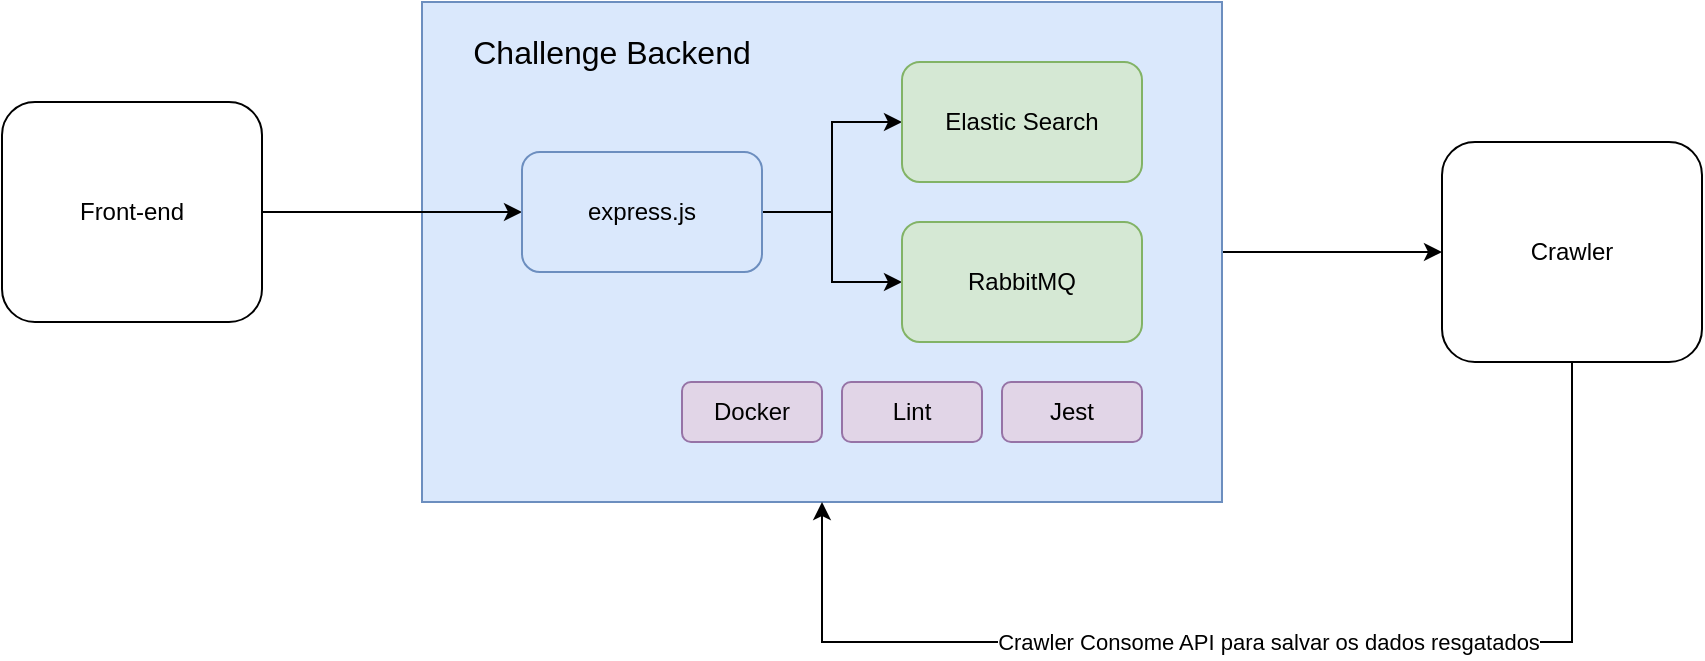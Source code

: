 <mxfile version="21.6.6" type="device">
  <diagram name="Página-1" id="2k52jZBjzI7d50Zp6syU">
    <mxGraphModel dx="1114" dy="602" grid="1" gridSize="10" guides="1" tooltips="1" connect="1" arrows="1" fold="1" page="1" pageScale="1" pageWidth="827" pageHeight="1169" math="0" shadow="0">
      <root>
        <mxCell id="0" />
        <mxCell id="1" parent="0" />
        <mxCell id="-PgDkC-EvReOGEzrnz7w-17" style="edgeStyle=orthogonalEdgeStyle;rounded=0;orthogonalLoop=1;jettySize=auto;html=1;exitX=1;exitY=0.5;exitDx=0;exitDy=0;" edge="1" parent="1" source="-PgDkC-EvReOGEzrnz7w-12" target="-PgDkC-EvReOGEzrnz7w-16">
          <mxGeometry relative="1" as="geometry" />
        </mxCell>
        <mxCell id="-PgDkC-EvReOGEzrnz7w-12" value="" style="rounded=0;whiteSpace=wrap;html=1;fillColor=#dae8fc;strokeColor=#6c8ebf;" vertex="1" parent="1">
          <mxGeometry x="260" y="50" width="400" height="250" as="geometry" />
        </mxCell>
        <mxCell id="-PgDkC-EvReOGEzrnz7w-14" style="edgeStyle=orthogonalEdgeStyle;rounded=0;orthogonalLoop=1;jettySize=auto;html=1;exitX=1;exitY=0.5;exitDx=0;exitDy=0;" edge="1" parent="1" source="-PgDkC-EvReOGEzrnz7w-1" target="-PgDkC-EvReOGEzrnz7w-2">
          <mxGeometry relative="1" as="geometry" />
        </mxCell>
        <mxCell id="-PgDkC-EvReOGEzrnz7w-1" value="Front-end" style="rounded=1;whiteSpace=wrap;html=1;" vertex="1" parent="1">
          <mxGeometry x="50" y="100" width="130" height="110" as="geometry" />
        </mxCell>
        <mxCell id="-PgDkC-EvReOGEzrnz7w-6" style="edgeStyle=orthogonalEdgeStyle;rounded=0;orthogonalLoop=1;jettySize=auto;html=1;exitX=1;exitY=0.5;exitDx=0;exitDy=0;entryX=0;entryY=0.5;entryDx=0;entryDy=0;" edge="1" parent="1" source="-PgDkC-EvReOGEzrnz7w-2" target="-PgDkC-EvReOGEzrnz7w-4">
          <mxGeometry relative="1" as="geometry" />
        </mxCell>
        <mxCell id="-PgDkC-EvReOGEzrnz7w-7" style="edgeStyle=orthogonalEdgeStyle;rounded=0;orthogonalLoop=1;jettySize=auto;html=1;exitX=1;exitY=0.5;exitDx=0;exitDy=0;entryX=0;entryY=0.5;entryDx=0;entryDy=0;" edge="1" parent="1" source="-PgDkC-EvReOGEzrnz7w-2" target="-PgDkC-EvReOGEzrnz7w-5">
          <mxGeometry relative="1" as="geometry" />
        </mxCell>
        <mxCell id="-PgDkC-EvReOGEzrnz7w-2" value="express.js" style="rounded=1;whiteSpace=wrap;html=1;fillColor=#dae8fc;strokeColor=#6c8ebf;" vertex="1" parent="1">
          <mxGeometry x="310" y="125" width="120" height="60" as="geometry" />
        </mxCell>
        <mxCell id="-PgDkC-EvReOGEzrnz7w-4" value="Elastic Search" style="rounded=1;whiteSpace=wrap;html=1;fillColor=#d5e8d4;strokeColor=#82b366;" vertex="1" parent="1">
          <mxGeometry x="500" y="80" width="120" height="60" as="geometry" />
        </mxCell>
        <mxCell id="-PgDkC-EvReOGEzrnz7w-5" value="RabbitMQ" style="rounded=1;whiteSpace=wrap;html=1;fillColor=#d5e8d4;strokeColor=#82b366;" vertex="1" parent="1">
          <mxGeometry x="500" y="160" width="120" height="60" as="geometry" />
        </mxCell>
        <mxCell id="-PgDkC-EvReOGEzrnz7w-8" value="Jest" style="rounded=1;whiteSpace=wrap;html=1;fillColor=#e1d5e7;strokeColor=#9673a6;" vertex="1" parent="1">
          <mxGeometry x="550" y="240" width="70" height="30" as="geometry" />
        </mxCell>
        <mxCell id="-PgDkC-EvReOGEzrnz7w-9" value="Lint" style="rounded=1;whiteSpace=wrap;html=1;fillColor=#e1d5e7;strokeColor=#9673a6;" vertex="1" parent="1">
          <mxGeometry x="470" y="240" width="70" height="30" as="geometry" />
        </mxCell>
        <mxCell id="-PgDkC-EvReOGEzrnz7w-10" value="Docker" style="rounded=1;whiteSpace=wrap;html=1;fillColor=#e1d5e7;strokeColor=#9673a6;" vertex="1" parent="1">
          <mxGeometry x="390" y="240" width="70" height="30" as="geometry" />
        </mxCell>
        <mxCell id="-PgDkC-EvReOGEzrnz7w-15" value="Challenge Backend" style="text;html=1;strokeColor=none;fillColor=none;align=center;verticalAlign=middle;whiteSpace=wrap;rounded=0;fontSize=16;" vertex="1" parent="1">
          <mxGeometry x="280" y="60" width="150" height="30" as="geometry" />
        </mxCell>
        <mxCell id="-PgDkC-EvReOGEzrnz7w-18" value="Crawler Consome API para salvar os dados resgatados" style="edgeStyle=orthogonalEdgeStyle;rounded=0;orthogonalLoop=1;jettySize=auto;html=1;exitX=0.5;exitY=1;exitDx=0;exitDy=0;entryX=0.5;entryY=1;entryDx=0;entryDy=0;" edge="1" parent="1" source="-PgDkC-EvReOGEzrnz7w-16" target="-PgDkC-EvReOGEzrnz7w-12">
          <mxGeometry relative="1" as="geometry">
            <Array as="points">
              <mxPoint x="835" y="370" />
              <mxPoint x="460" y="370" />
            </Array>
          </mxGeometry>
        </mxCell>
        <mxCell id="-PgDkC-EvReOGEzrnz7w-16" value="Crawler" style="rounded=1;whiteSpace=wrap;html=1;" vertex="1" parent="1">
          <mxGeometry x="770" y="120" width="130" height="110" as="geometry" />
        </mxCell>
      </root>
    </mxGraphModel>
  </diagram>
</mxfile>
